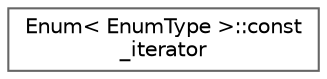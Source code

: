 digraph "Graphical Class Hierarchy"
{
 // LATEX_PDF_SIZE
  bgcolor="transparent";
  edge [fontname=Helvetica,fontsize=10,labelfontname=Helvetica,labelfontsize=10];
  node [fontname=Helvetica,fontsize=10,shape=box,height=0.2,width=0.4];
  rankdir="LR";
  Node0 [id="Node000000",label="Enum\< EnumType \>::const\l_iterator",height=0.2,width=0.4,color="grey40", fillcolor="white", style="filled",URL="$classFoam_1_1Enum_1_1const__iterator.html",tooltip=" "];
}
